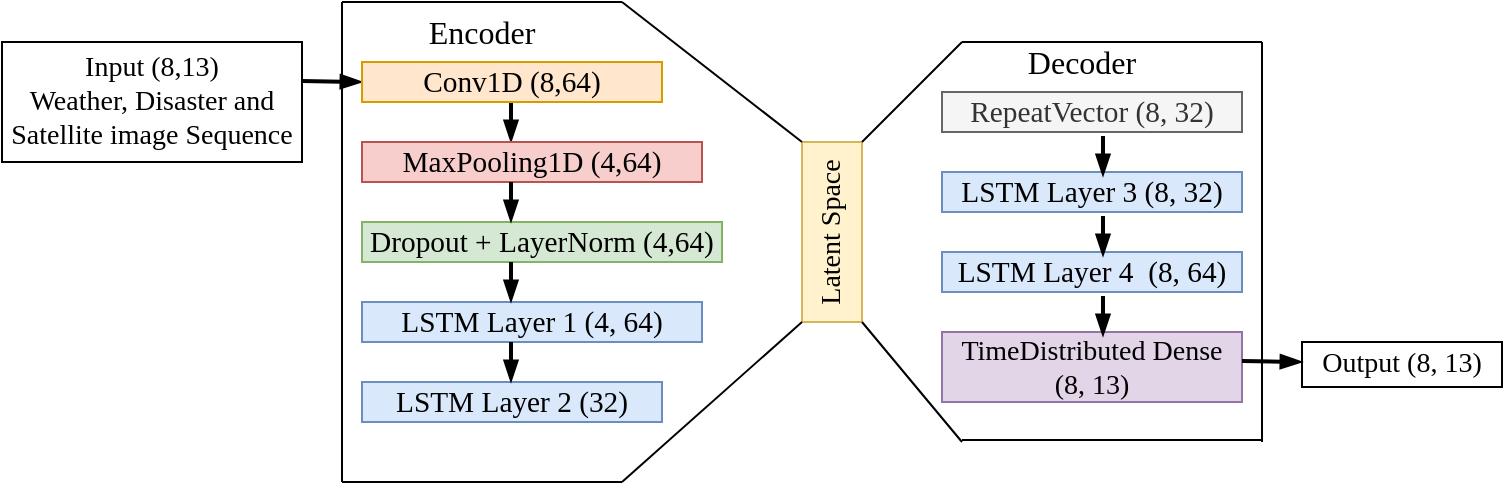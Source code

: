 <mxfile version="28.0.6">
  <diagram name="Page-1" id="ZYmc5iJX2hOHFpInnZ_e">
    <mxGraphModel grid="1" page="1" gridSize="10" guides="1" tooltips="1" connect="1" arrows="1" fold="1" pageScale="1" pageWidth="850" pageHeight="1100" math="0" shadow="0">
      <root>
        <mxCell id="0" />
        <mxCell id="1" parent="0" />
        <mxCell id="7xvcpakSN6CSEyzPbETS-13" value="" style="endArrow=blockThin;html=1;rounded=0;strokeWidth=2;endFill=1;exitX=0.875;exitY=0.5;exitDx=0;exitDy=0;exitPerimeter=0;fontFamily=Times New Roman;fontStyle=0;fontSize=14;entryX=0;entryY=0.5;entryDx=0;entryDy=0;" edge="1" parent="1" target="7LX_PkcrKhn5XQ2N8rYp-3">
          <mxGeometry width="50" height="50" relative="1" as="geometry">
            <mxPoint x="240" y="69.5" as="sourcePoint" />
            <mxPoint x="280" y="69.5" as="targetPoint" />
          </mxGeometry>
        </mxCell>
        <mxCell id="7xvcpakSN6CSEyzPbETS-15" value="" style="endArrow=blockThin;html=1;rounded=0;strokeWidth=2;endFill=1;fontFamily=Times New Roman;fontStyle=0;fontSize=14;" edge="1" parent="1">
          <mxGeometry width="50" height="50" relative="1" as="geometry">
            <mxPoint x="344.5" y="80" as="sourcePoint" />
            <mxPoint x="344.5" y="100" as="targetPoint" />
          </mxGeometry>
        </mxCell>
        <mxCell id="7LX_PkcrKhn5XQ2N8rYp-1" value="Input (8,13)&lt;br&gt;Weather, Disaster and Satellite image Sequence" style="rounded=0;whiteSpace=wrap;html=1;fontFamily=Times New Roman;fontSize=14;" vertex="1" parent="1">
          <mxGeometry x="90" y="50" width="150" height="60" as="geometry" />
        </mxCell>
        <mxCell id="7LX_PkcrKhn5XQ2N8rYp-3" value="&lt;span style=&quot;font-family: &amp;quot;Times New Roman&amp;quot;, serif; font-size: 14.667px; text-align: justify; white-space-collapse: preserve;&quot;&gt;Conv1D (8,64)&lt;/span&gt;" style="rounded=0;whiteSpace=wrap;html=1;fillColor=#ffe6cc;strokeColor=#d79b00;" vertex="1" parent="1">
          <mxGeometry x="270" y="60" width="150" height="20" as="geometry" />
        </mxCell>
        <mxCell id="7LX_PkcrKhn5XQ2N8rYp-4" value="&lt;span style=&quot;font-family: &amp;quot;Times New Roman&amp;quot;, serif; font-size: 14.667px; text-align: justify; white-space-collapse: preserve;&quot;&gt;MaxPooling1D (4,64)&lt;/span&gt;" style="rounded=0;whiteSpace=wrap;html=1;fillColor=#f8cecc;strokeColor=#b85450;" vertex="1" parent="1">
          <mxGeometry x="270" y="100" width="170" height="20" as="geometry" />
        </mxCell>
        <mxCell id="7LX_PkcrKhn5XQ2N8rYp-5" value="&lt;span style=&quot;font-family: &amp;quot;Times New Roman&amp;quot;, serif; font-size: 14.667px; text-align: justify; white-space-collapse: preserve;&quot;&gt;Dropout + LayerNorm &lt;/span&gt;&lt;span style=&quot;font-family: &amp;quot;Times New Roman&amp;quot;, serif; font-size: 14.667px; text-align: justify; white-space-collapse: preserve;&quot;&gt;(4,64)&lt;/span&gt;" style="rounded=0;whiteSpace=wrap;html=1;fillColor=#d5e8d4;strokeColor=#82b366;" vertex="1" parent="1">
          <mxGeometry x="270" y="140" width="180" height="20" as="geometry" />
        </mxCell>
        <mxCell id="7LX_PkcrKhn5XQ2N8rYp-7" value="&lt;span style=&quot;font-family: &amp;quot;Times New Roman&amp;quot;, serif; font-size: 14.667px; text-align: justify; white-space-collapse: preserve;&quot;&gt;LSTM Layer 1 (4, 64)&lt;/span&gt;" style="rounded=0;whiteSpace=wrap;html=1;fillColor=#dae8fc;strokeColor=#6c8ebf;" vertex="1" parent="1">
          <mxGeometry x="270" y="180" width="170" height="20" as="geometry" />
        </mxCell>
        <mxCell id="7LX_PkcrKhn5XQ2N8rYp-8" value="&lt;span style=&quot;font-family: &amp;quot;Times New Roman&amp;quot;, serif; font-size: 14.667px; text-align: justify; white-space-collapse: preserve;&quot;&gt;LSTM Layer 2 (32)&lt;/span&gt;" style="rounded=0;whiteSpace=wrap;html=1;fillColor=#dae8fc;strokeColor=#6c8ebf;" vertex="1" parent="1">
          <mxGeometry x="270" y="220" width="150" height="20" as="geometry" />
        </mxCell>
        <mxCell id="7LX_PkcrKhn5XQ2N8rYp-9" value="&lt;span style=&quot;font-family: &amp;quot;Times New Roman&amp;quot;, serif; font-size: 14.667px; text-align: justify; white-space-collapse: preserve;&quot;&gt;RepeatVector (8, 32)&lt;/span&gt;" style="rounded=0;whiteSpace=wrap;html=1;fillColor=#f5f5f5;fontColor=#333333;strokeColor=#666666;" vertex="1" parent="1">
          <mxGeometry x="560" y="75" width="150" height="20" as="geometry" />
        </mxCell>
        <mxCell id="7LX_PkcrKhn5XQ2N8rYp-10" value="&lt;span style=&quot;font-family: &amp;quot;Times New Roman&amp;quot;, serif; font-size: 14.667px; text-align: justify; white-space-collapse: preserve;&quot;&gt;LSTM Layer 3 (8, 32)&lt;/span&gt;" style="rounded=0;whiteSpace=wrap;html=1;fillColor=#dae8fc;strokeColor=#6c8ebf;" vertex="1" parent="1">
          <mxGeometry x="560" y="115" width="150" height="20" as="geometry" />
        </mxCell>
        <mxCell id="7LX_PkcrKhn5XQ2N8rYp-11" value="&lt;span style=&quot;font-family: &amp;quot;Times New Roman&amp;quot;, serif; font-size: 14.667px; text-align: justify; white-space-collapse: preserve;&quot;&gt;LSTM Layer 4 &lt;/span&gt;&lt;span style=&quot;font-family: &amp;quot;Times New Roman&amp;quot;, serif; font-size: 14.667px; text-align: justify; white-space-collapse: preserve;&quot;&gt; (8, 64)&lt;/span&gt;" style="rounded=0;whiteSpace=wrap;html=1;fillColor=#dae8fc;strokeColor=#6c8ebf;" vertex="1" parent="1">
          <mxGeometry x="560" y="155" width="150" height="20" as="geometry" />
        </mxCell>
        <mxCell id="7LX_PkcrKhn5XQ2N8rYp-12" value="&lt;font style=&quot;font-size: 14px;&quot; face=&quot;Times New Roman&quot;&gt;TimeDistributed Dense (8, 13)&lt;/font&gt;" style="rounded=0;whiteSpace=wrap;html=1;fillColor=#e1d5e7;strokeColor=#9673a6;" vertex="1" parent="1">
          <mxGeometry x="560" y="195" width="150" height="35" as="geometry" />
        </mxCell>
        <mxCell id="7LX_PkcrKhn5XQ2N8rYp-13" value="Latent Space" style="rounded=0;whiteSpace=wrap;html=1;fontSize=14;fontFamily=Times New Roman;textDirection=ltr;rotation=-90;fillColor=#fff2cc;strokeColor=#d6b656;" vertex="1" parent="1">
          <mxGeometry x="460" y="130" width="90" height="30" as="geometry" />
        </mxCell>
        <mxCell id="7LX_PkcrKhn5XQ2N8rYp-16" value="" style="endArrow=none;html=1;rounded=0;" edge="1" parent="1">
          <mxGeometry width="50" height="50" relative="1" as="geometry">
            <mxPoint x="260" y="270" as="sourcePoint" />
            <mxPoint x="260" y="30" as="targetPoint" />
          </mxGeometry>
        </mxCell>
        <mxCell id="7LX_PkcrKhn5XQ2N8rYp-17" value="" style="endArrow=none;html=1;rounded=0;" edge="1" parent="1">
          <mxGeometry width="50" height="50" relative="1" as="geometry">
            <mxPoint x="260" y="270" as="sourcePoint" />
            <mxPoint x="400" y="270" as="targetPoint" />
          </mxGeometry>
        </mxCell>
        <mxCell id="7LX_PkcrKhn5XQ2N8rYp-18" value="" style="endArrow=none;html=1;rounded=0;entryX=0;entryY=0;entryDx=0;entryDy=0;" edge="1" parent="1" target="7LX_PkcrKhn5XQ2N8rYp-13">
          <mxGeometry width="50" height="50" relative="1" as="geometry">
            <mxPoint x="400" y="270" as="sourcePoint" />
            <mxPoint x="450" y="220" as="targetPoint" />
          </mxGeometry>
        </mxCell>
        <mxCell id="7LX_PkcrKhn5XQ2N8rYp-20" value="" style="endArrow=none;html=1;rounded=0;" edge="1" parent="1">
          <mxGeometry width="50" height="50" relative="1" as="geometry">
            <mxPoint x="260" y="30" as="sourcePoint" />
            <mxPoint x="400" y="30" as="targetPoint" />
          </mxGeometry>
        </mxCell>
        <mxCell id="7LX_PkcrKhn5XQ2N8rYp-21" value="" style="endArrow=none;html=1;rounded=0;exitX=1;exitY=0;exitDx=0;exitDy=0;" edge="1" parent="1" source="7LX_PkcrKhn5XQ2N8rYp-13">
          <mxGeometry width="50" height="50" relative="1" as="geometry">
            <mxPoint x="410" y="280" as="sourcePoint" />
            <mxPoint x="400" y="30" as="targetPoint" />
          </mxGeometry>
        </mxCell>
        <mxCell id="7LX_PkcrKhn5XQ2N8rYp-22" value="" style="endArrow=none;html=1;rounded=0;" edge="1" parent="1">
          <mxGeometry width="50" height="50" relative="1" as="geometry">
            <mxPoint x="570" y="50" as="sourcePoint" />
            <mxPoint x="720" y="50" as="targetPoint" />
          </mxGeometry>
        </mxCell>
        <mxCell id="7LX_PkcrKhn5XQ2N8rYp-23" value="" style="endArrow=none;html=1;rounded=0;" edge="1" parent="1">
          <mxGeometry width="50" height="50" relative="1" as="geometry">
            <mxPoint x="570" y="250" as="sourcePoint" />
            <mxPoint x="520" y="190" as="targetPoint" />
          </mxGeometry>
        </mxCell>
        <mxCell id="7LX_PkcrKhn5XQ2N8rYp-24" value="" style="endArrow=none;html=1;rounded=0;" edge="1" parent="1">
          <mxGeometry width="50" height="50" relative="1" as="geometry">
            <mxPoint x="720" y="250" as="sourcePoint" />
            <mxPoint x="720" y="50" as="targetPoint" />
          </mxGeometry>
        </mxCell>
        <mxCell id="7LX_PkcrKhn5XQ2N8rYp-25" value="" style="endArrow=none;html=1;rounded=0;" edge="1" parent="1">
          <mxGeometry width="50" height="50" relative="1" as="geometry">
            <mxPoint x="570" y="249" as="sourcePoint" />
            <mxPoint x="720" y="249" as="targetPoint" />
          </mxGeometry>
        </mxCell>
        <mxCell id="7LX_PkcrKhn5XQ2N8rYp-26" value="" style="endArrow=none;html=1;rounded=0;" edge="1" parent="1">
          <mxGeometry width="50" height="50" relative="1" as="geometry">
            <mxPoint x="520" y="100" as="sourcePoint" />
            <mxPoint x="570" y="50" as="targetPoint" />
          </mxGeometry>
        </mxCell>
        <mxCell id="7LX_PkcrKhn5XQ2N8rYp-27" value="" style="endArrow=blockThin;html=1;rounded=0;strokeWidth=2;endFill=1;fontFamily=Times New Roman;fontStyle=0;fontSize=14;" edge="1" parent="1">
          <mxGeometry width="50" height="50" relative="1" as="geometry">
            <mxPoint x="344.5" y="120" as="sourcePoint" />
            <mxPoint x="344.5" y="140" as="targetPoint" />
          </mxGeometry>
        </mxCell>
        <mxCell id="7LX_PkcrKhn5XQ2N8rYp-28" value="" style="endArrow=blockThin;html=1;rounded=0;strokeWidth=2;endFill=1;fontFamily=Times New Roman;fontStyle=0;fontSize=14;" edge="1" parent="1">
          <mxGeometry width="50" height="50" relative="1" as="geometry">
            <mxPoint x="344.5" y="160" as="sourcePoint" />
            <mxPoint x="344.5" y="180" as="targetPoint" />
          </mxGeometry>
        </mxCell>
        <mxCell id="7LX_PkcrKhn5XQ2N8rYp-29" value="" style="endArrow=blockThin;html=1;rounded=0;strokeWidth=2;endFill=1;fontFamily=Times New Roman;fontStyle=0;fontSize=14;" edge="1" parent="1">
          <mxGeometry width="50" height="50" relative="1" as="geometry">
            <mxPoint x="344.5" y="200" as="sourcePoint" />
            <mxPoint x="344.5" y="220" as="targetPoint" />
          </mxGeometry>
        </mxCell>
        <mxCell id="7LX_PkcrKhn5XQ2N8rYp-30" value="" style="endArrow=blockThin;html=1;rounded=0;strokeWidth=2;endFill=1;fontFamily=Times New Roman;fontStyle=0;fontSize=14;" edge="1" parent="1">
          <mxGeometry width="50" height="50" relative="1" as="geometry">
            <mxPoint x="640.5" y="97" as="sourcePoint" />
            <mxPoint x="640.5" y="117" as="targetPoint" />
          </mxGeometry>
        </mxCell>
        <mxCell id="7LX_PkcrKhn5XQ2N8rYp-31" value="" style="endArrow=blockThin;html=1;rounded=0;strokeWidth=2;endFill=1;fontFamily=Times New Roman;fontStyle=0;fontSize=14;" edge="1" parent="1">
          <mxGeometry width="50" height="50" relative="1" as="geometry">
            <mxPoint x="640.5" y="137" as="sourcePoint" />
            <mxPoint x="640.5" y="157" as="targetPoint" />
          </mxGeometry>
        </mxCell>
        <mxCell id="7LX_PkcrKhn5XQ2N8rYp-32" value="" style="endArrow=blockThin;html=1;rounded=0;strokeWidth=2;endFill=1;fontFamily=Times New Roman;fontStyle=0;fontSize=14;" edge="1" parent="1">
          <mxGeometry width="50" height="50" relative="1" as="geometry">
            <mxPoint x="640.5" y="177" as="sourcePoint" />
            <mxPoint x="640.5" y="197" as="targetPoint" />
          </mxGeometry>
        </mxCell>
        <mxCell id="7LX_PkcrKhn5XQ2N8rYp-33" value="Output&amp;nbsp;&lt;span style=&quot;background-color: transparent; color: light-dark(rgb(0, 0, 0), rgb(255, 255, 255));&quot;&gt;(8, 13)&lt;/span&gt;" style="rounded=0;whiteSpace=wrap;html=1;fontFamily=Times New Roman;fontSize=14;" vertex="1" parent="1">
          <mxGeometry x="740" y="200" width="100" height="22.5" as="geometry" />
        </mxCell>
        <mxCell id="7LX_PkcrKhn5XQ2N8rYp-34" value="" style="endArrow=blockThin;html=1;rounded=0;strokeWidth=2;endFill=1;exitX=0.875;exitY=0.5;exitDx=0;exitDy=0;exitPerimeter=0;fontFamily=Times New Roman;fontStyle=0;fontSize=14;entryX=0;entryY=0.5;entryDx=0;entryDy=0;" edge="1" parent="1">
          <mxGeometry width="50" height="50" relative="1" as="geometry">
            <mxPoint x="710" y="209.5" as="sourcePoint" />
            <mxPoint x="740" y="210" as="targetPoint" />
          </mxGeometry>
        </mxCell>
        <mxCell id="7LX_PkcrKhn5XQ2N8rYp-35" value="&lt;font face=&quot;Times New Roman&quot;&gt;Encoder&lt;/font&gt;" style="text;strokeColor=none;align=center;fillColor=none;html=1;verticalAlign=middle;whiteSpace=wrap;rounded=0;fontSize=16;" vertex="1" parent="1">
          <mxGeometry x="300" y="30" width="60" height="30" as="geometry" />
        </mxCell>
        <mxCell id="7LX_PkcrKhn5XQ2N8rYp-36" value="&lt;font face=&quot;Times New Roman&quot;&gt;Decoder&lt;/font&gt;" style="text;strokeColor=none;align=center;fillColor=none;html=1;verticalAlign=middle;whiteSpace=wrap;rounded=0;fontSize=16;" vertex="1" parent="1">
          <mxGeometry x="600" y="45" width="60" height="30" as="geometry" />
        </mxCell>
      </root>
    </mxGraphModel>
  </diagram>
</mxfile>
